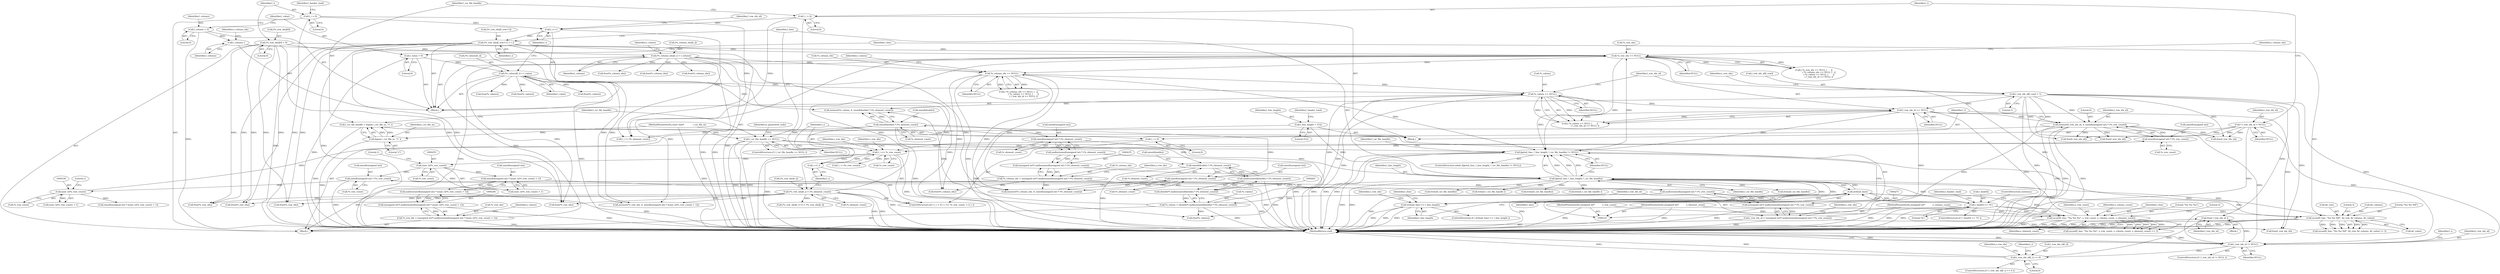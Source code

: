 digraph "1_libxsmm_151481489192e6d1997f8bde52c5c425ea41741d_2@API" {
"1000559" [label="(Call,free( l_row_idx_id ))"];
"1000542" [label="(Call,l_row_idx_id[l_i] == 0)"];
"1000526" [label="(Call,l_row_idx_id != NULL)"];
"1000142" [label="(Call,* l_row_idx_id = NULL)"];
"1000477" [label="(Call,l_row_idx_id[l_row] = 1)"];
"1000358" [label="(Call,memset(l_row_idx_id, 0, sizeof(unsigned int) * (*o_row_count)))"];
"1000268" [label="(Call,l_row_idx_id = (unsigned int*) malloc(sizeof(unsigned int) * (*o_row_count)))"];
"1000270" [label="(Call,(unsigned int*) malloc(sizeof(unsigned int) * (*o_row_count)))"];
"1000272" [label="(Call,malloc(sizeof(unsigned int) * (*o_row_count)))"];
"1000273" [label="(Call,sizeof(unsigned int) * (*o_row_count))"];
"1000252" [label="(Call,(size_t)(*o_row_count))"];
"1000370" [label="(Call,l_i <= *o_row_count)"];
"1000374" [label="(Call,++l_i)"];
"1000367" [label="(Call,l_i = 0)"];
"1000361" [label="(Call,sizeof(unsigned int) * (*o_row_count))"];
"1000335" [label="(Call,(size_t)(*o_row_count))"];
"1000294" [label="(Call,l_row_idx_id == NULL)"];
"1000290" [label="(Call,*o_values == NULL)"];
"1000257" [label="(Call,*o_values = (double*) malloc(sizeof(double) * (*o_element_count)))"];
"1000260" [label="(Call,(double*) malloc(sizeof(double) * (*o_element_count)))"];
"1000262" [label="(Call,malloc(sizeof(double) * (*o_element_count)))"];
"1000263" [label="(Call,sizeof(double) * (*o_element_count))"];
"1000237" [label="(Call,sizeof(unsigned int) * (*o_element_count))"];
"1000353" [label="(Call,sizeof(double) * (*o_element_count))"];
"1000344" [label="(Call,sizeof(unsigned int) * (*o_element_count))"];
"1000469" [label="(Call,(*o_values)[l_i] = l_value)"];
"1000414" [label="(Call,l_value = 0)"];
"1000285" [label="(Call,*o_column_idx == NULL)"];
"1000463" [label="(Call,(*o_column_idx)[l_i] = l_column)"];
"1000461" [label="(Call,l_column--)"];
"1000410" [label="(Call,l_column = 0)"];
"1000231" [label="(Call,*o_column_idx = (unsigned int*) malloc(sizeof(unsigned int) * (*o_element_count)))"];
"1000234" [label="(Call,(unsigned int*) malloc(sizeof(unsigned int) * (*o_element_count)))"];
"1000236" [label="(Call,malloc(sizeof(unsigned int) * (*o_element_count)))"];
"1000280" [label="(Call,*o_row_idx == NULL)"];
"1000376" [label="(Call,(*o_row_idx)[l_i] = (*o_element_count))"];
"1000383" [label="(Call,(*o_row_idx)[0] = 0)"];
"1000482" [label="(Call,(*o_row_idx)[l_row+1] = l_i)"];
"1000475" [label="(Call,l_i++)"];
"1000389" [label="(Call,l_i = 0)"];
"1000146" [label="(Call,l_i = 0)"];
"1000242" [label="(Call,*o_row_idx = (unsigned int*) malloc(sizeof(unsigned int) * ((size_t)(*o_row_count) + 1)))"];
"1000245" [label="(Call,(unsigned int*) malloc(sizeof(unsigned int) * ((size_t)(*o_row_count) + 1)))"];
"1000247" [label="(Call,malloc(sizeof(unsigned int) * ((size_t)(*o_row_count) + 1)))"];
"1000248" [label="(Call,sizeof(unsigned int) * ((size_t)(*o_row_count) + 1))"];
"1000164" [label="(Call,fgets(l_line, l_line_length, l_csr_file_handle) != NULL)"];
"1000165" [label="(Call,fgets(l_line, l_line_length, l_csr_file_handle))"];
"1000419" [label="(Call,sscanf(l_line, \"%u %u %lf\", &l_row, &l_column, &l_value))"];
"1000207" [label="(Call,l_line[0] == '%')"];
"1000173" [label="(Call,strlen(l_line))"];
"1000223" [label="(Call,sscanf(l_line, \"%u %u %u\", o_row_count, o_column_count, o_element_count))"];
"1000127" [label="(MethodParameterIn,unsigned int*           o_row_count)"];
"1000128" [label="(MethodParameterIn,unsigned int*           o_column_count)"];
"1000129" [label="(MethodParameterIn,unsigned int*           o_element_count)"];
"1000133" [label="(Call,l_line_length = 512)"];
"1000172" [label="(Call,strlen(l_line) == l_line_length)"];
"1000155" [label="(Call,l_csr_file_handle == NULL)"];
"1000149" [label="(Call,l_csr_file_handle = fopen( i_csr_file_in, \"r\" ))"];
"1000151" [label="(Call,fopen( i_csr_file_in, \"r\" ))"];
"1000123" [label="(MethodParameterIn,const char*             i_csr_file_in)"];
"1000561" [label="(MethodReturn,void)"];
"1000249" [label="(Call,sizeof(unsigned int))"];
"1000482" [label="(Call,(*o_row_idx)[l_row+1] = l_i)"];
"1000274" [label="(Call,sizeof(unsigned int))"];
"1000453" [label="(Call,fclose(l_csr_file_handle))"];
"1000391" [label="(Literal,0)"];
"1000477" [label="(Call,l_row_idx_id[l_row] = 1)"];
"1000464" [label="(Call,(*o_column_idx)[l_i])"];
"1000340" [label="(Call,memset(*o_column_idx, 0, sizeof(unsigned int) * (*o_element_count)))"];
"1000469" [label="(Call,(*o_values)[l_i] = l_value)"];
"1000243" [label="(Call,*o_row_idx)"];
"1000288" [label="(Identifier,NULL)"];
"1000298" [label="(Call,free(*o_row_idx))"];
"1000371" [label="(Identifier,l_i)"];
"1000375" [label="(Identifier,l_i)"];
"1000295" [label="(Identifier,l_row_idx_id)"];
"1000286" [label="(Call,*o_column_idx)"];
"1000180" [label="(Call,free(*o_column_idx))"];
"1000475" [label="(Call,l_i++)"];
"1000551" [label="(Identifier,o_row_idx)"];
"1000127" [label="(MethodParameterIn,unsigned int*           o_row_count)"];
"1000526" [label="(Call,l_row_idx_id != NULL)"];
"1000293" [label="(Identifier,NULL)"];
"1000207" [label="(Call,l_line[0] == '%')"];
"1000362" [label="(Call,sizeof(unsigned int))"];
"1000230" [label="(Block,)"];
"1000528" [label="(Identifier,NULL)"];
"1000304" [label="(Call,free(*o_values))"];
"1000376" [label="(Call,(*o_row_idx)[l_i] = (*o_element_count))"];
"1000254" [label="(Call,*o_row_count)"];
"1000490" [label="(Call,fclose( l_csr_file_handle ))"];
"1000345" [label="(Call,sizeof(unsigned int))"];
"1000485" [label="(Identifier,o_row_idx)"];
"1000383" [label="(Call,(*o_row_idx)[0] = 0)"];
"1000128" [label="(MethodParameterIn,unsigned int*           o_column_count)"];
"1000470" [label="(Call,(*o_values)[l_i])"];
"1000377" [label="(Call,(*o_row_idx)[l_i])"];
"1000175" [label="(Identifier,l_line_length)"];
"1000532" [label="(Identifier,l_i)"];
"1000360" [label="(Literal,0)"];
"1000415" [label="(Identifier,l_value)"];
"1000218" [label="(Identifier,l_header_read)"];
"1000134" [label="(Identifier,l_line_length)"];
"1000491" [label="(Identifier,l_csr_file_handle)"];
"1000139" [label="(Identifier,l_header_read)"];
"1000154" [label="(ControlStructure,if ( l_csr_file_handle == NULL ))"];
"1000436" [label="(Call,free(*o_values))"];
"1000153" [label="(Literal,\"r\")"];
"1000290" [label="(Call,*o_values == NULL)"];
"1000361" [label="(Call,sizeof(unsigned int) * (*o_row_count))"];
"1000285" [label="(Call,*o_column_idx == NULL)"];
"1000433" [label="(Call,free(*o_column_idx))"];
"1000226" [label="(Identifier,o_row_count)"];
"1000542" [label="(Call,l_row_idx_id[l_i] == 0)"];
"1000307" [label="(Call,free(l_row_idx_id))"];
"1000206" [label="(ControlStructure,if ( l_line[0] == '%' ))"];
"1000466" [label="(Identifier,o_column_idx)"];
"1000479" [label="(Identifier,l_row_idx_id)"];
"1000418" [label="(Call,sscanf(l_line, \"%u %u %lf\", &l_row, &l_column, &l_value) != 3)"];
"1000504" [label="(Call,free(*o_values))"];
"1000359" [label="(Identifier,l_row_idx_id)"];
"1000461" [label="(Call,l_column--)"];
"1000179" [label="(Identifier,o_row_idx)"];
"1000421" [label="(Literal,\"%u %u %lf\")"];
"1000232" [label="(Call,*o_column_idx)"];
"1000478" [label="(Call,l_row_idx_id[l_row])"];
"1000498" [label="(Call,free(*o_row_idx))"];
"1000356" [label="(Call,*o_element_count)"];
"1000144" [label="(Identifier,NULL)"];
"1000266" [label="(Call,*o_element_count)"];
"1000354" [label="(Call,sizeof(double))"];
"1000174" [label="(Identifier,l_line)"];
"1000256" [label="(Literal,1)"];
"1000236" [label="(Call,malloc(sizeof(unsigned int) * (*o_element_count)))"];
"1000422" [label="(Call,&l_row)"];
"1000173" [label="(Call,strlen(l_line))"];
"1000428" [label="(Literal,3)"];
"1000541" [label="(ControlStructure,if ( l_row_idx_id[l_i] == 0 ))"];
"1000147" [label="(Identifier,l_i)"];
"1000483" [label="(Call,(*o_row_idx)[l_row+1])"];
"1000150" [label="(Identifier,l_csr_file_handle)"];
"1000389" [label="(Call,l_i = 0)"];
"1000370" [label="(Call,l_i <= *o_row_count)"];
"1000227" [label="(Identifier,o_column_count)"];
"1000200" [label="(Call,fclose(l_csr_file_handle))"];
"1000349" [label="(Call,memset(*o_values, 0, sizeof(double) * (*o_element_count)))"];
"1000366" [label="(ControlStructure,for ( l_i = 0; l_i <= *o_row_count; ++l_i ))"];
"1000493" [label="(Call,l_i != (*o_element_count))"];
"1000546" [label="(Literal,0)"];
"1000165" [label="(Call,fgets(l_line, l_line_length, l_csr_file_handle))"];
"1000238" [label="(Call,sizeof(unsigned int))"];
"1000224" [label="(Identifier,l_line)"];
"1000231" [label="(Call,*o_column_idx = (unsigned int*) malloc(sizeof(unsigned int) * (*o_element_count)))"];
"1000481" [label="(Literal,1)"];
"1000259" [label="(Identifier,o_values)"];
"1000344" [label="(Call,sizeof(unsigned int) * (*o_element_count))"];
"1000353" [label="(Call,sizeof(double) * (*o_element_count))"];
"1000172" [label="(Call,strlen(l_line) == l_line_length)"];
"1000222" [label="(Call,sscanf(l_line, \"%u %u %u\", o_row_count, o_column_count, o_element_count) == 3)"];
"1000280" [label="(Call,*o_row_idx == NULL)"];
"1000234" [label="(Call,(unsigned int*) malloc(sizeof(unsigned int) * (*o_element_count)))"];
"1000209" [label="(Identifier,l_line)"];
"1000393" [label="(Identifier,l_header_read)"];
"1000169" [label="(Identifier,NULL)"];
"1000164" [label="(Call,fgets(l_line, l_line_length, l_csr_file_handle) != NULL)"];
"1000143" [label="(Identifier,l_row_idx_id)"];
"1000160" [label="(Identifier,io_generated_code)"];
"1000386" [label="(Identifier,o_row_idx)"];
"1000430" [label="(Call,free(*o_row_idx))"];
"1000474" [label="(Identifier,l_value)"];
"1000292" [label="(Identifier,o_values)"];
"1000559" [label="(Call,free( l_row_idx_id ))"];
"1000268" [label="(Call,l_row_idx_id = (unsigned int*) malloc(sizeof(unsigned int) * (*o_row_count)))"];
"1000130" [label="(Block,)"];
"1000529" [label="(Block,)"];
"1000142" [label="(Call,* l_row_idx_id = NULL)"];
"1000463" [label="(Call,(*o_column_idx)[l_i] = l_column)"];
"1000439" [label="(Call,free(l_row_idx_id))"];
"1000507" [label="(Call,free(l_row_idx_id))"];
"1000368" [label="(Identifier,l_i)"];
"1000279" [label="(Call,( *o_row_idx == NULL )      ||\n               ( *o_column_idx == NULL )   ||\n               ( *o_values == NULL )       ||\n               ( l_row_idx_id == NULL ))"];
"1000244" [label="(Identifier,o_row_idx)"];
"1000151" [label="(Call,fopen( i_csr_file_in, \"r\" ))"];
"1000237" [label="(Call,sizeof(unsigned int) * (*o_element_count))"];
"1000264" [label="(Call,sizeof(double))"];
"1000166" [label="(Identifier,l_line)"];
"1000270" [label="(Call,(unsigned int*) malloc(sizeof(unsigned int) * (*o_row_count)))"];
"1000426" [label="(Call,&l_value)"];
"1000240" [label="(Call,*o_element_count)"];
"1000133" [label="(Call,l_line_length = 512)"];
"1000276" [label="(Call,*o_row_count)"];
"1000379" [label="(Identifier,o_row_idx)"];
"1000129" [label="(MethodParameterIn,unsigned int*           o_element_count)"];
"1000411" [label="(Identifier,l_column)"];
"1000186" [label="(Call,free(l_row_idx_id))"];
"1000208" [label="(Call,l_line[0])"];
"1000156" [label="(Identifier,l_csr_file_handle)"];
"1000548" [label="(Call,(*o_row_idx)[l_i+1] = (*o_row_idx)[l_i])"];
"1000257" [label="(Call,*o_values = (double*) malloc(sizeof(double) * (*o_element_count)))"];
"1000419" [label="(Call,sscanf(l_line, \"%u %u %lf\", &l_row, &l_column, &l_value))"];
"1000211" [label="(Literal,'%')"];
"1000272" [label="(Call,malloc(sizeof(unsigned int) * (*o_row_count)))"];
"1000263" [label="(Call,sizeof(double) * (*o_element_count))"];
"1000489" [label="(Identifier,l_i)"];
"1000294" [label="(Call,l_row_idx_id == NULL)"];
"1000400" [label="(Call,fclose( l_csr_file_handle ))"];
"1000335" [label="(Call,(size_t)(*o_row_count))"];
"1000183" [label="(Call,free(*o_values))"];
"1000334" [label="(Call,(size_t)(*o_row_count) + 1)"];
"1000364" [label="(Call,*o_row_count)"];
"1000501" [label="(Call,free(*o_column_idx))"];
"1000252" [label="(Call,(size_t)(*o_row_count))"];
"1000177" [label="(Call,free(*o_row_idx))"];
"1000296" [label="(Identifier,NULL)"];
"1000462" [label="(Identifier,l_column)"];
"1000155" [label="(Call,l_csr_file_handle == NULL)"];
"1000171" [label="(ControlStructure,if ( strlen(l_line) == l_line_length ))"];
"1000248" [label="(Call,sizeof(unsigned int) * ((size_t)(*o_row_count) + 1))"];
"1000468" [label="(Identifier,l_column)"];
"1000146" [label="(Call,l_i = 0)"];
"1000420" [label="(Identifier,l_line)"];
"1000327" [label="(Call,memset(*o_row_idx, 0, sizeof(unsigned int) * ((size_t)(*o_row_count) + 1)))"];
"1000283" [label="(Identifier,NULL)"];
"1000247" [label="(Call,malloc(sizeof(unsigned int) * ((size_t)(*o_row_count) + 1)))"];
"1000476" [label="(Identifier,l_i)"];
"1000539" [label="(Identifier,l_i)"];
"1000410" [label="(Call,l_column = 0)"];
"1000291" [label="(Call,*o_values)"];
"1000163" [label="(ControlStructure,while (fgets(l_line, l_line_length, l_csr_file_handle) != NULL))"];
"1000223" [label="(Call,sscanf(l_line, \"%u %u %u\", o_row_count, o_column_count, o_element_count))"];
"1000242" [label="(Call,*o_row_idx = (unsigned int*) malloc(sizeof(unsigned int) * ((size_t)(*o_row_count) + 1)))"];
"1000347" [label="(Call,*o_element_count)"];
"1000157" [label="(Identifier,NULL)"];
"1000251" [label="(Call,(size_t)(*o_row_count) + 1)"];
"1000167" [label="(Identifier,l_line_length)"];
"1000525" [label="(ControlStructure,if ( l_row_idx_id != NULL ))"];
"1000225" [label="(Literal,\"%u %u %u\")"];
"1000560" [label="(Identifier,l_row_idx_id)"];
"1000369" [label="(Literal,0)"];
"1000284" [label="(Call,( *o_column_idx == NULL )   ||\n               ( *o_values == NULL )       ||\n               ( l_row_idx_id == NULL ))"];
"1000258" [label="(Call,*o_values)"];
"1000534" [label="(Call,l_i < (*o_row_count))"];
"1000213" [label="(ControlStructure,continue;)"];
"1000527" [label="(Identifier,l_row_idx_id)"];
"1000135" [label="(Literal,512)"];
"1000123" [label="(MethodParameterIn,const char*             i_csr_file_in)"];
"1000424" [label="(Call,&l_column)"];
"1000260" [label="(Call,(double*) malloc(sizeof(double) * (*o_element_count)))"];
"1000262" [label="(Call,malloc(sizeof(double) * (*o_element_count)))"];
"1000388" [label="(Literal,0)"];
"1000301" [label="(Call,free(*o_column_idx))"];
"1000168" [label="(Identifier,l_csr_file_handle)"];
"1000281" [label="(Call,*o_row_idx)"];
"1000390" [label="(Identifier,l_i)"];
"1000152" [label="(Identifier,i_csr_file_in)"];
"1000269" [label="(Identifier,l_row_idx_id)"];
"1000367" [label="(Call,l_i = 0)"];
"1000282" [label="(Identifier,o_row_idx)"];
"1000287" [label="(Identifier,o_column_idx)"];
"1000149" [label="(Call,l_csr_file_handle = fopen( i_csr_file_in, \"r\" ))"];
"1000339" [label="(Literal,1)"];
"1000228" [label="(Identifier,o_element_count)"];
"1000273" [label="(Call,sizeof(unsigned int) * (*o_row_count))"];
"1000289" [label="(Call,( *o_values == NULL )       ||\n               ( l_row_idx_id == NULL ))"];
"1000358" [label="(Call,memset(l_row_idx_id, 0, sizeof(unsigned int) * (*o_row_count)))"];
"1000372" [label="(Call,*o_row_count)"];
"1000337" [label="(Call,*o_row_count)"];
"1000414" [label="(Call,l_value = 0)"];
"1000543" [label="(Call,l_row_idx_id[l_i])"];
"1000404" [label="(Block,)"];
"1000472" [label="(Identifier,o_values)"];
"1000381" [label="(Call,*o_element_count)"];
"1000384" [label="(Call,(*o_row_idx)[0])"];
"1000245" [label="(Call,(unsigned int*) malloc(sizeof(unsigned int) * ((size_t)(*o_row_count) + 1)))"];
"1000321" [label="(Call,fclose(l_csr_file_handle))"];
"1000148" [label="(Literal,0)"];
"1000331" [label="(Call,sizeof(unsigned int) * ((size_t)(*o_row_count) + 1))"];
"1000416" [label="(Literal,0)"];
"1000412" [label="(Literal,0)"];
"1000229" [label="(Literal,3)"];
"1000374" [label="(Call,++l_i)"];
"1000559" -> "1000529"  [label="AST: "];
"1000559" -> "1000560"  [label="CFG: "];
"1000560" -> "1000559"  [label="AST: "];
"1000561" -> "1000559"  [label="CFG: "];
"1000559" -> "1000561"  [label="DDG: "];
"1000542" -> "1000559"  [label="DDG: "];
"1000526" -> "1000559"  [label="DDG: "];
"1000477" -> "1000559"  [label="DDG: "];
"1000542" -> "1000541"  [label="AST: "];
"1000542" -> "1000546"  [label="CFG: "];
"1000543" -> "1000542"  [label="AST: "];
"1000546" -> "1000542"  [label="AST: "];
"1000551" -> "1000542"  [label="CFG: "];
"1000539" -> "1000542"  [label="CFG: "];
"1000542" -> "1000561"  [label="DDG: "];
"1000542" -> "1000561"  [label="DDG: "];
"1000526" -> "1000542"  [label="DDG: "];
"1000526" -> "1000525"  [label="AST: "];
"1000526" -> "1000528"  [label="CFG: "];
"1000527" -> "1000526"  [label="AST: "];
"1000528" -> "1000526"  [label="AST: "];
"1000532" -> "1000526"  [label="CFG: "];
"1000561" -> "1000526"  [label="CFG: "];
"1000526" -> "1000561"  [label="DDG: "];
"1000526" -> "1000561"  [label="DDG: "];
"1000526" -> "1000561"  [label="DDG: "];
"1000142" -> "1000526"  [label="DDG: "];
"1000477" -> "1000526"  [label="DDG: "];
"1000358" -> "1000526"  [label="DDG: "];
"1000164" -> "1000526"  [label="DDG: "];
"1000142" -> "1000130"  [label="AST: "];
"1000142" -> "1000144"  [label="CFG: "];
"1000143" -> "1000142"  [label="AST: "];
"1000144" -> "1000142"  [label="AST: "];
"1000147" -> "1000142"  [label="CFG: "];
"1000142" -> "1000561"  [label="DDG: "];
"1000142" -> "1000186"  [label="DDG: "];
"1000142" -> "1000439"  [label="DDG: "];
"1000142" -> "1000507"  [label="DDG: "];
"1000477" -> "1000404"  [label="AST: "];
"1000477" -> "1000481"  [label="CFG: "];
"1000478" -> "1000477"  [label="AST: "];
"1000481" -> "1000477"  [label="AST: "];
"1000485" -> "1000477"  [label="CFG: "];
"1000477" -> "1000561"  [label="DDG: "];
"1000477" -> "1000186"  [label="DDG: "];
"1000477" -> "1000294"  [label="DDG: "];
"1000477" -> "1000307"  [label="DDG: "];
"1000477" -> "1000358"  [label="DDG: "];
"1000477" -> "1000439"  [label="DDG: "];
"1000477" -> "1000507"  [label="DDG: "];
"1000358" -> "1000230"  [label="AST: "];
"1000358" -> "1000361"  [label="CFG: "];
"1000359" -> "1000358"  [label="AST: "];
"1000360" -> "1000358"  [label="AST: "];
"1000361" -> "1000358"  [label="AST: "];
"1000368" -> "1000358"  [label="CFG: "];
"1000358" -> "1000561"  [label="DDG: "];
"1000358" -> "1000561"  [label="DDG: "];
"1000358" -> "1000561"  [label="DDG: "];
"1000358" -> "1000186"  [label="DDG: "];
"1000268" -> "1000358"  [label="DDG: "];
"1000294" -> "1000358"  [label="DDG: "];
"1000361" -> "1000358"  [label="DDG: "];
"1000358" -> "1000439"  [label="DDG: "];
"1000358" -> "1000507"  [label="DDG: "];
"1000268" -> "1000230"  [label="AST: "];
"1000268" -> "1000270"  [label="CFG: "];
"1000269" -> "1000268"  [label="AST: "];
"1000270" -> "1000268"  [label="AST: "];
"1000282" -> "1000268"  [label="CFG: "];
"1000268" -> "1000561"  [label="DDG: "];
"1000270" -> "1000268"  [label="DDG: "];
"1000268" -> "1000294"  [label="DDG: "];
"1000268" -> "1000307"  [label="DDG: "];
"1000270" -> "1000272"  [label="CFG: "];
"1000271" -> "1000270"  [label="AST: "];
"1000272" -> "1000270"  [label="AST: "];
"1000270" -> "1000561"  [label="DDG: "];
"1000272" -> "1000270"  [label="DDG: "];
"1000272" -> "1000273"  [label="CFG: "];
"1000273" -> "1000272"  [label="AST: "];
"1000272" -> "1000561"  [label="DDG: "];
"1000273" -> "1000272"  [label="DDG: "];
"1000273" -> "1000276"  [label="CFG: "];
"1000274" -> "1000273"  [label="AST: "];
"1000276" -> "1000273"  [label="AST: "];
"1000273" -> "1000561"  [label="DDG: "];
"1000252" -> "1000273"  [label="DDG: "];
"1000273" -> "1000335"  [label="DDG: "];
"1000252" -> "1000251"  [label="AST: "];
"1000252" -> "1000254"  [label="CFG: "];
"1000253" -> "1000252"  [label="AST: "];
"1000254" -> "1000252"  [label="AST: "];
"1000256" -> "1000252"  [label="CFG: "];
"1000252" -> "1000248"  [label="DDG: "];
"1000252" -> "1000251"  [label="DDG: "];
"1000370" -> "1000252"  [label="DDG: "];
"1000370" -> "1000366"  [label="AST: "];
"1000370" -> "1000372"  [label="CFG: "];
"1000371" -> "1000370"  [label="AST: "];
"1000372" -> "1000370"  [label="AST: "];
"1000379" -> "1000370"  [label="CFG: "];
"1000386" -> "1000370"  [label="CFG: "];
"1000370" -> "1000561"  [label="DDG: "];
"1000370" -> "1000561"  [label="DDG: "];
"1000374" -> "1000370"  [label="DDG: "];
"1000367" -> "1000370"  [label="DDG: "];
"1000361" -> "1000370"  [label="DDG: "];
"1000370" -> "1000374"  [label="DDG: "];
"1000370" -> "1000534"  [label="DDG: "];
"1000374" -> "1000366"  [label="AST: "];
"1000374" -> "1000375"  [label="CFG: "];
"1000375" -> "1000374"  [label="AST: "];
"1000371" -> "1000374"  [label="CFG: "];
"1000367" -> "1000366"  [label="AST: "];
"1000367" -> "1000369"  [label="CFG: "];
"1000368" -> "1000367"  [label="AST: "];
"1000369" -> "1000367"  [label="AST: "];
"1000371" -> "1000367"  [label="CFG: "];
"1000361" -> "1000364"  [label="CFG: "];
"1000362" -> "1000361"  [label="AST: "];
"1000364" -> "1000361"  [label="AST: "];
"1000335" -> "1000361"  [label="DDG: "];
"1000335" -> "1000334"  [label="AST: "];
"1000335" -> "1000337"  [label="CFG: "];
"1000336" -> "1000335"  [label="AST: "];
"1000337" -> "1000335"  [label="AST: "];
"1000339" -> "1000335"  [label="CFG: "];
"1000335" -> "1000331"  [label="DDG: "];
"1000335" -> "1000334"  [label="DDG: "];
"1000294" -> "1000289"  [label="AST: "];
"1000294" -> "1000296"  [label="CFG: "];
"1000295" -> "1000294"  [label="AST: "];
"1000296" -> "1000294"  [label="AST: "];
"1000289" -> "1000294"  [label="CFG: "];
"1000294" -> "1000561"  [label="DDG: "];
"1000294" -> "1000164"  [label="DDG: "];
"1000294" -> "1000289"  [label="DDG: "];
"1000294" -> "1000289"  [label="DDG: "];
"1000290" -> "1000294"  [label="DDG: "];
"1000294" -> "1000307"  [label="DDG: "];
"1000290" -> "1000289"  [label="AST: "];
"1000290" -> "1000293"  [label="CFG: "];
"1000291" -> "1000290"  [label="AST: "];
"1000293" -> "1000290"  [label="AST: "];
"1000295" -> "1000290"  [label="CFG: "];
"1000289" -> "1000290"  [label="CFG: "];
"1000290" -> "1000561"  [label="DDG: "];
"1000290" -> "1000164"  [label="DDG: "];
"1000290" -> "1000289"  [label="DDG: "];
"1000290" -> "1000289"  [label="DDG: "];
"1000257" -> "1000290"  [label="DDG: "];
"1000469" -> "1000290"  [label="DDG: "];
"1000285" -> "1000290"  [label="DDG: "];
"1000290" -> "1000304"  [label="DDG: "];
"1000290" -> "1000349"  [label="DDG: "];
"1000257" -> "1000230"  [label="AST: "];
"1000257" -> "1000260"  [label="CFG: "];
"1000258" -> "1000257"  [label="AST: "];
"1000260" -> "1000257"  [label="AST: "];
"1000269" -> "1000257"  [label="CFG: "];
"1000257" -> "1000561"  [label="DDG: "];
"1000260" -> "1000257"  [label="DDG: "];
"1000257" -> "1000304"  [label="DDG: "];
"1000257" -> "1000349"  [label="DDG: "];
"1000260" -> "1000262"  [label="CFG: "];
"1000261" -> "1000260"  [label="AST: "];
"1000262" -> "1000260"  [label="AST: "];
"1000260" -> "1000561"  [label="DDG: "];
"1000262" -> "1000260"  [label="DDG: "];
"1000262" -> "1000263"  [label="CFG: "];
"1000263" -> "1000262"  [label="AST: "];
"1000262" -> "1000561"  [label="DDG: "];
"1000263" -> "1000262"  [label="DDG: "];
"1000263" -> "1000266"  [label="CFG: "];
"1000264" -> "1000263"  [label="AST: "];
"1000266" -> "1000263"  [label="AST: "];
"1000263" -> "1000561"  [label="DDG: "];
"1000237" -> "1000263"  [label="DDG: "];
"1000263" -> "1000344"  [label="DDG: "];
"1000237" -> "1000236"  [label="AST: "];
"1000237" -> "1000240"  [label="CFG: "];
"1000238" -> "1000237"  [label="AST: "];
"1000240" -> "1000237"  [label="AST: "];
"1000236" -> "1000237"  [label="CFG: "];
"1000237" -> "1000236"  [label="DDG: "];
"1000353" -> "1000237"  [label="DDG: "];
"1000353" -> "1000349"  [label="AST: "];
"1000353" -> "1000356"  [label="CFG: "];
"1000354" -> "1000353"  [label="AST: "];
"1000356" -> "1000353"  [label="AST: "];
"1000349" -> "1000353"  [label="CFG: "];
"1000353" -> "1000561"  [label="DDG: "];
"1000353" -> "1000349"  [label="DDG: "];
"1000344" -> "1000353"  [label="DDG: "];
"1000353" -> "1000376"  [label="DDG: "];
"1000353" -> "1000493"  [label="DDG: "];
"1000344" -> "1000340"  [label="AST: "];
"1000344" -> "1000347"  [label="CFG: "];
"1000345" -> "1000344"  [label="AST: "];
"1000347" -> "1000344"  [label="AST: "];
"1000340" -> "1000344"  [label="CFG: "];
"1000344" -> "1000340"  [label="DDG: "];
"1000469" -> "1000404"  [label="AST: "];
"1000469" -> "1000474"  [label="CFG: "];
"1000470" -> "1000469"  [label="AST: "];
"1000474" -> "1000469"  [label="AST: "];
"1000476" -> "1000469"  [label="CFG: "];
"1000469" -> "1000561"  [label="DDG: "];
"1000469" -> "1000561"  [label="DDG: "];
"1000469" -> "1000183"  [label="DDG: "];
"1000469" -> "1000304"  [label="DDG: "];
"1000469" -> "1000349"  [label="DDG: "];
"1000469" -> "1000436"  [label="DDG: "];
"1000414" -> "1000469"  [label="DDG: "];
"1000469" -> "1000504"  [label="DDG: "];
"1000414" -> "1000404"  [label="AST: "];
"1000414" -> "1000416"  [label="CFG: "];
"1000415" -> "1000414"  [label="AST: "];
"1000416" -> "1000414"  [label="AST: "];
"1000420" -> "1000414"  [label="CFG: "];
"1000414" -> "1000561"  [label="DDG: "];
"1000285" -> "1000284"  [label="AST: "];
"1000285" -> "1000288"  [label="CFG: "];
"1000286" -> "1000285"  [label="AST: "];
"1000288" -> "1000285"  [label="AST: "];
"1000292" -> "1000285"  [label="CFG: "];
"1000284" -> "1000285"  [label="CFG: "];
"1000285" -> "1000561"  [label="DDG: "];
"1000285" -> "1000164"  [label="DDG: "];
"1000285" -> "1000284"  [label="DDG: "];
"1000285" -> "1000284"  [label="DDG: "];
"1000463" -> "1000285"  [label="DDG: "];
"1000231" -> "1000285"  [label="DDG: "];
"1000280" -> "1000285"  [label="DDG: "];
"1000285" -> "1000301"  [label="DDG: "];
"1000285" -> "1000340"  [label="DDG: "];
"1000463" -> "1000404"  [label="AST: "];
"1000463" -> "1000468"  [label="CFG: "];
"1000464" -> "1000463"  [label="AST: "];
"1000468" -> "1000463"  [label="AST: "];
"1000472" -> "1000463"  [label="CFG: "];
"1000463" -> "1000561"  [label="DDG: "];
"1000463" -> "1000561"  [label="DDG: "];
"1000463" -> "1000180"  [label="DDG: "];
"1000463" -> "1000301"  [label="DDG: "];
"1000463" -> "1000340"  [label="DDG: "];
"1000463" -> "1000433"  [label="DDG: "];
"1000461" -> "1000463"  [label="DDG: "];
"1000463" -> "1000501"  [label="DDG: "];
"1000461" -> "1000404"  [label="AST: "];
"1000461" -> "1000462"  [label="CFG: "];
"1000462" -> "1000461"  [label="AST: "];
"1000466" -> "1000461"  [label="CFG: "];
"1000410" -> "1000461"  [label="DDG: "];
"1000410" -> "1000404"  [label="AST: "];
"1000410" -> "1000412"  [label="CFG: "];
"1000411" -> "1000410"  [label="AST: "];
"1000412" -> "1000410"  [label="AST: "];
"1000415" -> "1000410"  [label="CFG: "];
"1000410" -> "1000561"  [label="DDG: "];
"1000231" -> "1000230"  [label="AST: "];
"1000231" -> "1000234"  [label="CFG: "];
"1000232" -> "1000231"  [label="AST: "];
"1000234" -> "1000231"  [label="AST: "];
"1000244" -> "1000231"  [label="CFG: "];
"1000231" -> "1000561"  [label="DDG: "];
"1000234" -> "1000231"  [label="DDG: "];
"1000231" -> "1000301"  [label="DDG: "];
"1000231" -> "1000340"  [label="DDG: "];
"1000234" -> "1000236"  [label="CFG: "];
"1000235" -> "1000234"  [label="AST: "];
"1000236" -> "1000234"  [label="AST: "];
"1000234" -> "1000561"  [label="DDG: "];
"1000236" -> "1000234"  [label="DDG: "];
"1000236" -> "1000561"  [label="DDG: "];
"1000280" -> "1000279"  [label="AST: "];
"1000280" -> "1000283"  [label="CFG: "];
"1000281" -> "1000280"  [label="AST: "];
"1000283" -> "1000280"  [label="AST: "];
"1000287" -> "1000280"  [label="CFG: "];
"1000279" -> "1000280"  [label="CFG: "];
"1000280" -> "1000561"  [label="DDG: "];
"1000280" -> "1000164"  [label="DDG: "];
"1000280" -> "1000279"  [label="DDG: "];
"1000280" -> "1000279"  [label="DDG: "];
"1000376" -> "1000280"  [label="DDG: "];
"1000383" -> "1000280"  [label="DDG: "];
"1000482" -> "1000280"  [label="DDG: "];
"1000242" -> "1000280"  [label="DDG: "];
"1000164" -> "1000280"  [label="DDG: "];
"1000280" -> "1000298"  [label="DDG: "];
"1000280" -> "1000327"  [label="DDG: "];
"1000376" -> "1000366"  [label="AST: "];
"1000376" -> "1000381"  [label="CFG: "];
"1000377" -> "1000376"  [label="AST: "];
"1000381" -> "1000376"  [label="AST: "];
"1000375" -> "1000376"  [label="CFG: "];
"1000376" -> "1000561"  [label="DDG: "];
"1000376" -> "1000561"  [label="DDG: "];
"1000376" -> "1000177"  [label="DDG: "];
"1000376" -> "1000298"  [label="DDG: "];
"1000376" -> "1000327"  [label="DDG: "];
"1000376" -> "1000430"  [label="DDG: "];
"1000376" -> "1000498"  [label="DDG: "];
"1000376" -> "1000548"  [label="DDG: "];
"1000383" -> "1000230"  [label="AST: "];
"1000383" -> "1000388"  [label="CFG: "];
"1000384" -> "1000383"  [label="AST: "];
"1000388" -> "1000383"  [label="AST: "];
"1000390" -> "1000383"  [label="CFG: "];
"1000383" -> "1000561"  [label="DDG: "];
"1000383" -> "1000177"  [label="DDG: "];
"1000383" -> "1000298"  [label="DDG: "];
"1000383" -> "1000327"  [label="DDG: "];
"1000383" -> "1000430"  [label="DDG: "];
"1000383" -> "1000498"  [label="DDG: "];
"1000482" -> "1000404"  [label="AST: "];
"1000482" -> "1000489"  [label="CFG: "];
"1000483" -> "1000482"  [label="AST: "];
"1000489" -> "1000482"  [label="AST: "];
"1000166" -> "1000482"  [label="CFG: "];
"1000482" -> "1000561"  [label="DDG: "];
"1000482" -> "1000561"  [label="DDG: "];
"1000482" -> "1000177"  [label="DDG: "];
"1000482" -> "1000298"  [label="DDG: "];
"1000482" -> "1000327"  [label="DDG: "];
"1000482" -> "1000430"  [label="DDG: "];
"1000475" -> "1000482"  [label="DDG: "];
"1000482" -> "1000498"  [label="DDG: "];
"1000475" -> "1000404"  [label="AST: "];
"1000475" -> "1000476"  [label="CFG: "];
"1000476" -> "1000475"  [label="AST: "];
"1000479" -> "1000475"  [label="CFG: "];
"1000389" -> "1000475"  [label="DDG: "];
"1000146" -> "1000475"  [label="DDG: "];
"1000475" -> "1000493"  [label="DDG: "];
"1000389" -> "1000230"  [label="AST: "];
"1000389" -> "1000391"  [label="CFG: "];
"1000390" -> "1000389"  [label="AST: "];
"1000391" -> "1000389"  [label="AST: "];
"1000393" -> "1000389"  [label="CFG: "];
"1000389" -> "1000561"  [label="DDG: "];
"1000389" -> "1000493"  [label="DDG: "];
"1000146" -> "1000130"  [label="AST: "];
"1000146" -> "1000148"  [label="CFG: "];
"1000147" -> "1000146"  [label="AST: "];
"1000148" -> "1000146"  [label="AST: "];
"1000150" -> "1000146"  [label="CFG: "];
"1000146" -> "1000561"  [label="DDG: "];
"1000146" -> "1000493"  [label="DDG: "];
"1000242" -> "1000230"  [label="AST: "];
"1000242" -> "1000245"  [label="CFG: "];
"1000243" -> "1000242"  [label="AST: "];
"1000245" -> "1000242"  [label="AST: "];
"1000259" -> "1000242"  [label="CFG: "];
"1000242" -> "1000561"  [label="DDG: "];
"1000245" -> "1000242"  [label="DDG: "];
"1000245" -> "1000247"  [label="CFG: "];
"1000246" -> "1000245"  [label="AST: "];
"1000247" -> "1000245"  [label="AST: "];
"1000245" -> "1000561"  [label="DDG: "];
"1000247" -> "1000245"  [label="DDG: "];
"1000247" -> "1000248"  [label="CFG: "];
"1000248" -> "1000247"  [label="AST: "];
"1000247" -> "1000561"  [label="DDG: "];
"1000248" -> "1000247"  [label="DDG: "];
"1000248" -> "1000251"  [label="CFG: "];
"1000249" -> "1000248"  [label="AST: "];
"1000251" -> "1000248"  [label="AST: "];
"1000248" -> "1000561"  [label="DDG: "];
"1000164" -> "1000163"  [label="AST: "];
"1000164" -> "1000169"  [label="CFG: "];
"1000165" -> "1000164"  [label="AST: "];
"1000169" -> "1000164"  [label="AST: "];
"1000174" -> "1000164"  [label="CFG: "];
"1000491" -> "1000164"  [label="CFG: "];
"1000164" -> "1000561"  [label="DDG: "];
"1000164" -> "1000561"  [label="DDG: "];
"1000164" -> "1000561"  [label="DDG: "];
"1000165" -> "1000164"  [label="DDG: "];
"1000165" -> "1000164"  [label="DDG: "];
"1000165" -> "1000164"  [label="DDG: "];
"1000155" -> "1000164"  [label="DDG: "];
"1000165" -> "1000168"  [label="CFG: "];
"1000166" -> "1000165"  [label="AST: "];
"1000167" -> "1000165"  [label="AST: "];
"1000168" -> "1000165"  [label="AST: "];
"1000169" -> "1000165"  [label="CFG: "];
"1000165" -> "1000561"  [label="DDG: "];
"1000165" -> "1000561"  [label="DDG: "];
"1000419" -> "1000165"  [label="DDG: "];
"1000207" -> "1000165"  [label="DDG: "];
"1000173" -> "1000165"  [label="DDG: "];
"1000223" -> "1000165"  [label="DDG: "];
"1000133" -> "1000165"  [label="DDG: "];
"1000172" -> "1000165"  [label="DDG: "];
"1000155" -> "1000165"  [label="DDG: "];
"1000165" -> "1000173"  [label="DDG: "];
"1000165" -> "1000172"  [label="DDG: "];
"1000165" -> "1000200"  [label="DDG: "];
"1000165" -> "1000321"  [label="DDG: "];
"1000165" -> "1000400"  [label="DDG: "];
"1000165" -> "1000453"  [label="DDG: "];
"1000165" -> "1000490"  [label="DDG: "];
"1000419" -> "1000418"  [label="AST: "];
"1000419" -> "1000426"  [label="CFG: "];
"1000420" -> "1000419"  [label="AST: "];
"1000421" -> "1000419"  [label="AST: "];
"1000422" -> "1000419"  [label="AST: "];
"1000424" -> "1000419"  [label="AST: "];
"1000426" -> "1000419"  [label="AST: "];
"1000428" -> "1000419"  [label="CFG: "];
"1000419" -> "1000561"  [label="DDG: "];
"1000419" -> "1000561"  [label="DDG: "];
"1000419" -> "1000561"  [label="DDG: "];
"1000419" -> "1000561"  [label="DDG: "];
"1000419" -> "1000418"  [label="DDG: "];
"1000419" -> "1000418"  [label="DDG: "];
"1000419" -> "1000418"  [label="DDG: "];
"1000419" -> "1000418"  [label="DDG: "];
"1000419" -> "1000418"  [label="DDG: "];
"1000207" -> "1000419"  [label="DDG: "];
"1000173" -> "1000419"  [label="DDG: "];
"1000207" -> "1000206"  [label="AST: "];
"1000207" -> "1000211"  [label="CFG: "];
"1000208" -> "1000207"  [label="AST: "];
"1000211" -> "1000207"  [label="AST: "];
"1000213" -> "1000207"  [label="CFG: "];
"1000218" -> "1000207"  [label="CFG: "];
"1000207" -> "1000561"  [label="DDG: "];
"1000207" -> "1000561"  [label="DDG: "];
"1000207" -> "1000173"  [label="DDG: "];
"1000173" -> "1000207"  [label="DDG: "];
"1000207" -> "1000223"  [label="DDG: "];
"1000173" -> "1000172"  [label="AST: "];
"1000173" -> "1000174"  [label="CFG: "];
"1000174" -> "1000173"  [label="AST: "];
"1000175" -> "1000173"  [label="CFG: "];
"1000173" -> "1000561"  [label="DDG: "];
"1000173" -> "1000172"  [label="DDG: "];
"1000173" -> "1000223"  [label="DDG: "];
"1000223" -> "1000222"  [label="AST: "];
"1000223" -> "1000228"  [label="CFG: "];
"1000224" -> "1000223"  [label="AST: "];
"1000225" -> "1000223"  [label="AST: "];
"1000226" -> "1000223"  [label="AST: "];
"1000227" -> "1000223"  [label="AST: "];
"1000228" -> "1000223"  [label="AST: "];
"1000229" -> "1000223"  [label="CFG: "];
"1000223" -> "1000561"  [label="DDG: "];
"1000223" -> "1000561"  [label="DDG: "];
"1000223" -> "1000561"  [label="DDG: "];
"1000223" -> "1000561"  [label="DDG: "];
"1000223" -> "1000222"  [label="DDG: "];
"1000223" -> "1000222"  [label="DDG: "];
"1000223" -> "1000222"  [label="DDG: "];
"1000223" -> "1000222"  [label="DDG: "];
"1000223" -> "1000222"  [label="DDG: "];
"1000127" -> "1000223"  [label="DDG: "];
"1000128" -> "1000223"  [label="DDG: "];
"1000129" -> "1000223"  [label="DDG: "];
"1000127" -> "1000121"  [label="AST: "];
"1000127" -> "1000561"  [label="DDG: "];
"1000128" -> "1000121"  [label="AST: "];
"1000128" -> "1000561"  [label="DDG: "];
"1000129" -> "1000121"  [label="AST: "];
"1000129" -> "1000561"  [label="DDG: "];
"1000133" -> "1000130"  [label="AST: "];
"1000133" -> "1000135"  [label="CFG: "];
"1000134" -> "1000133"  [label="AST: "];
"1000135" -> "1000133"  [label="AST: "];
"1000139" -> "1000133"  [label="CFG: "];
"1000133" -> "1000561"  [label="DDG: "];
"1000172" -> "1000171"  [label="AST: "];
"1000172" -> "1000175"  [label="CFG: "];
"1000175" -> "1000172"  [label="AST: "];
"1000179" -> "1000172"  [label="CFG: "];
"1000209" -> "1000172"  [label="CFG: "];
"1000172" -> "1000561"  [label="DDG: "];
"1000172" -> "1000561"  [label="DDG: "];
"1000172" -> "1000561"  [label="DDG: "];
"1000155" -> "1000154"  [label="AST: "];
"1000155" -> "1000157"  [label="CFG: "];
"1000156" -> "1000155"  [label="AST: "];
"1000157" -> "1000155"  [label="AST: "];
"1000160" -> "1000155"  [label="CFG: "];
"1000166" -> "1000155"  [label="CFG: "];
"1000155" -> "1000561"  [label="DDG: "];
"1000155" -> "1000561"  [label="DDG: "];
"1000155" -> "1000561"  [label="DDG: "];
"1000149" -> "1000155"  [label="DDG: "];
"1000149" -> "1000130"  [label="AST: "];
"1000149" -> "1000151"  [label="CFG: "];
"1000150" -> "1000149"  [label="AST: "];
"1000151" -> "1000149"  [label="AST: "];
"1000156" -> "1000149"  [label="CFG: "];
"1000149" -> "1000561"  [label="DDG: "];
"1000151" -> "1000149"  [label="DDG: "];
"1000151" -> "1000149"  [label="DDG: "];
"1000151" -> "1000153"  [label="CFG: "];
"1000152" -> "1000151"  [label="AST: "];
"1000153" -> "1000151"  [label="AST: "];
"1000151" -> "1000561"  [label="DDG: "];
"1000123" -> "1000151"  [label="DDG: "];
"1000123" -> "1000121"  [label="AST: "];
"1000123" -> "1000561"  [label="DDG: "];
}
